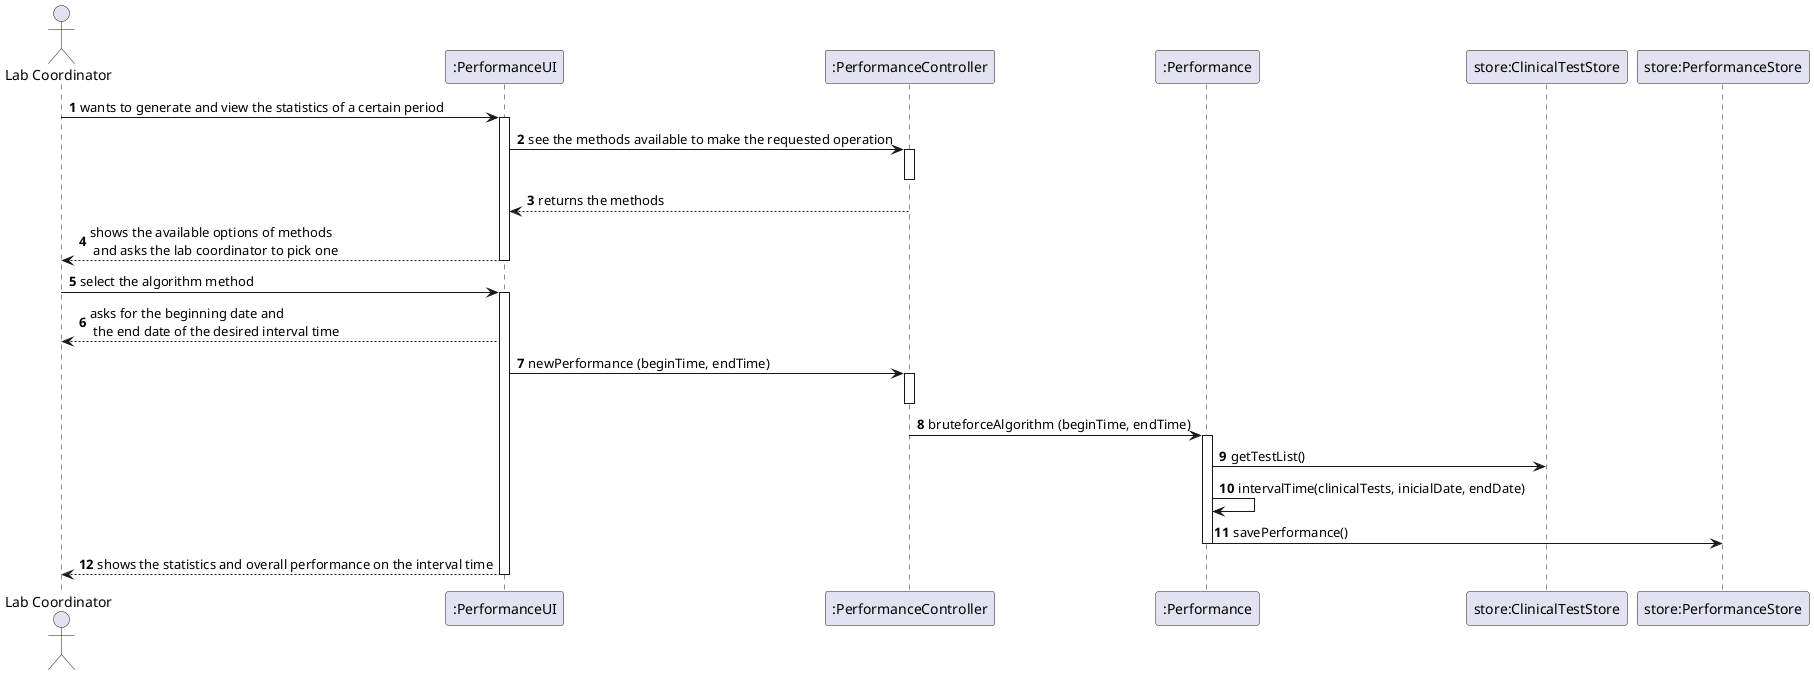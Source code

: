 @startuml
autonumber
'hide footbox
actor "Lab Coordinator" as LC

participant ":PerformanceUI" as UI
participant ":PerformanceController" as CTRL
participant ":Performance" as P
participant "store:ClinicalTestStore" as CTS
participant "store:PerformanceStore" as PS


LC -> UI : wants to generate and view the statistics of a certain period
activate UI
    UI -> CTRL : see the methods available to make the requested operation
    activate CTRL
    deactivate CTRL
    CTRL --> UI : returns the methods

    deactivate CTRL
    UI --> LC : shows the available options of methods \n and asks the lab coordinator to pick one
deactivate UI
LC -> UI : select the algorithm method
activate UI
LC <-- UI : asks for the beginning date and\n the end date of the desired interval time
    UI->CTRL : newPerformance (beginTime, endTime)
    activate CTRL
    deactivate CTRL
    CTRL->P : bruteforceAlgorithm (beginTime, endTime)
    activate P
    P->CTS: getTestList()
    P->P : intervalTime(clinicalTests, inicialDate, endDate)

    P -> PS : savePerformance()
    deactivate P

UI --> LC : shows the statistics and overall performance on the interval time
deactivate UI
@enduml
